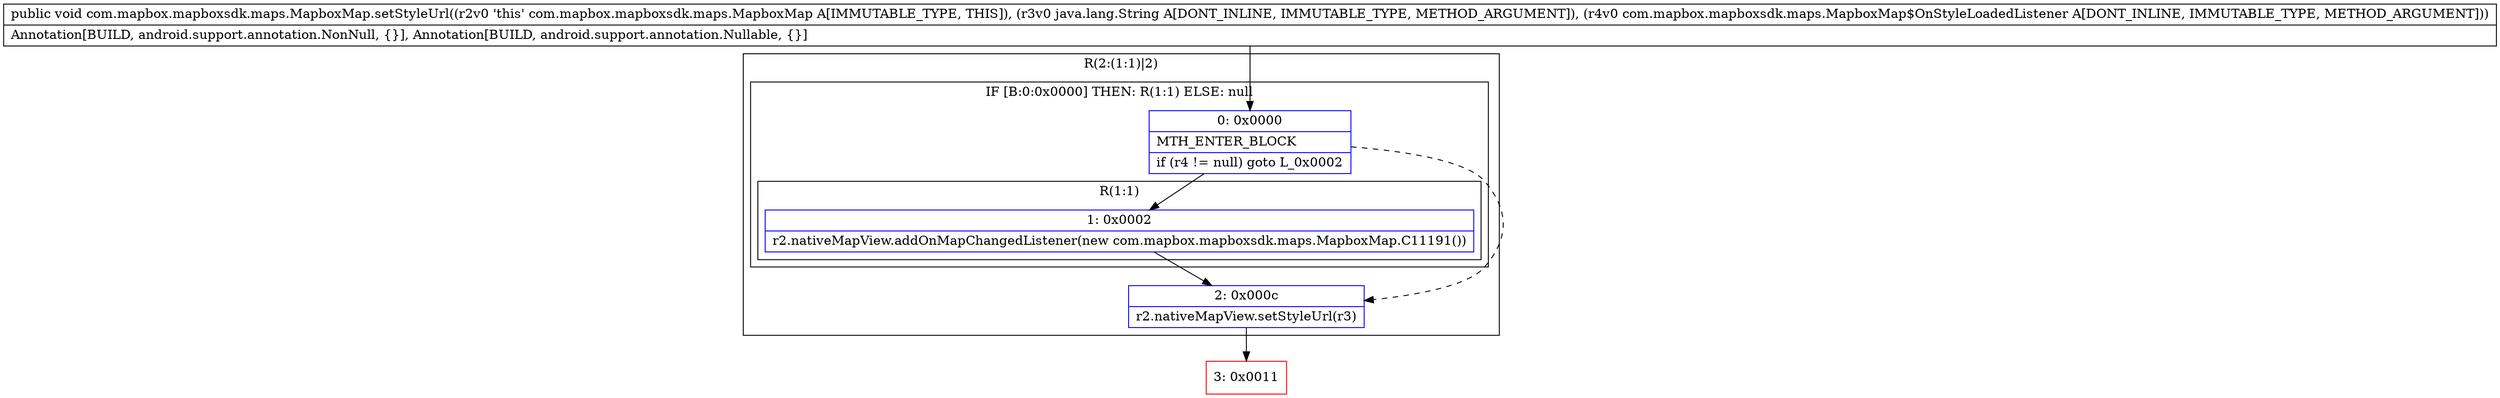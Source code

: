 digraph "CFG forcom.mapbox.mapboxsdk.maps.MapboxMap.setStyleUrl(Ljava\/lang\/String;Lcom\/mapbox\/mapboxsdk\/maps\/MapboxMap$OnStyleLoadedListener;)V" {
subgraph cluster_Region_521092855 {
label = "R(2:(1:1)|2)";
node [shape=record,color=blue];
subgraph cluster_IfRegion_1497583681 {
label = "IF [B:0:0x0000] THEN: R(1:1) ELSE: null";
node [shape=record,color=blue];
Node_0 [shape=record,label="{0\:\ 0x0000|MTH_ENTER_BLOCK\l|if (r4 != null) goto L_0x0002\l}"];
subgraph cluster_Region_748971607 {
label = "R(1:1)";
node [shape=record,color=blue];
Node_1 [shape=record,label="{1\:\ 0x0002|r2.nativeMapView.addOnMapChangedListener(new com.mapbox.mapboxsdk.maps.MapboxMap.C11191())\l}"];
}
}
Node_2 [shape=record,label="{2\:\ 0x000c|r2.nativeMapView.setStyleUrl(r3)\l}"];
}
Node_3 [shape=record,color=red,label="{3\:\ 0x0011}"];
MethodNode[shape=record,label="{public void com.mapbox.mapboxsdk.maps.MapboxMap.setStyleUrl((r2v0 'this' com.mapbox.mapboxsdk.maps.MapboxMap A[IMMUTABLE_TYPE, THIS]), (r3v0 java.lang.String A[DONT_INLINE, IMMUTABLE_TYPE, METHOD_ARGUMENT]), (r4v0 com.mapbox.mapboxsdk.maps.MapboxMap$OnStyleLoadedListener A[DONT_INLINE, IMMUTABLE_TYPE, METHOD_ARGUMENT]))  | Annotation[BUILD, android.support.annotation.NonNull, \{\}], Annotation[BUILD, android.support.annotation.Nullable, \{\}]\l}"];
MethodNode -> Node_0;
Node_0 -> Node_1;
Node_0 -> Node_2[style=dashed];
Node_1 -> Node_2;
Node_2 -> Node_3;
}

